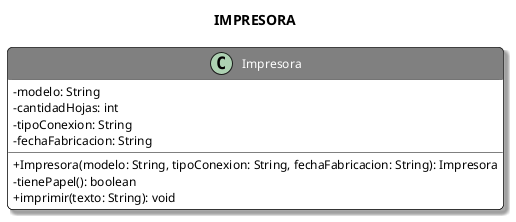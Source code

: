 @startuml
'___________STYLES___________
title **IMPRESORA**
skinparam classAttributeIconSize 0
skinparam backgroundColor White
skinparam RoundCorner 10
skinparam Shadowing true

skinparam class {
    ArrowColor Black
    BackgroundColor White
    HeaderBackgroundColor Gray
    BorderColor Black
    FontColor White
    FontSize 14
    AttributeFontSize 12
}

skinparam object{
    ArrowColor Black
    BackgroundColor White
    BorderColor Black
    FontColor Black
    FontSize 14
    AttributeFontSize 12
}

skinparam note {
    BackgroundColor LightYellow
    BorderColor Black
}
class Impresora {
    - modelo: String
    - cantidadHojas: int
    - tipoConexion: String
    - fechaFabricacion: String
    + Impresora(modelo: String, tipoConexion: String, fechaFabricacion: String): Impresora
    - tienePapel(): boolean
    + imprimir(texto: String): void
}

@enduml